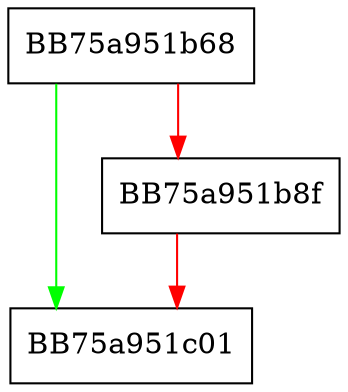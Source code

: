 digraph get_database_metadata {
  node [shape="box"];
  graph [splines=ortho];
  BB75a951b68 -> BB75a951c01 [color="green"];
  BB75a951b68 -> BB75a951b8f [color="red"];
  BB75a951b8f -> BB75a951c01 [color="red"];
}